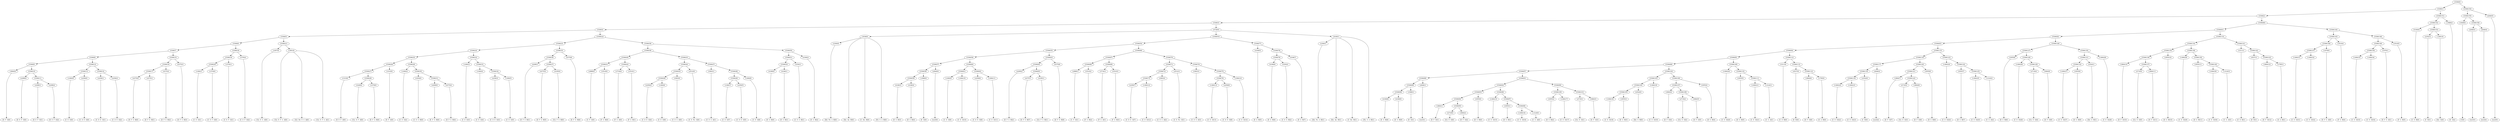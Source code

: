 digraph sample{
"L3664(0)"->"[D  F  G](0)"
"L2298(0)"->"[D  E  F  G](0)"
"L2298(1)"->"[D  E  F  G](1)"
"L2298(2)"->"[D  E  F  G](2)"
"L5306(11)"->"L2298(1)"
"L5306(11)"->"L2298(2)"
"L5306(10)"->"L2298(0)"
"L5306(10)"->"L5306(11)"
"L5306(9)"->"L3664(0)"
"L5306(9)"->"L5306(10)"
"L1484(0)"->"[C  E  G](0)"
"L2256(0)"->"[C  D  E  G](0)"
"L5306(13)"->"L1484(0)"
"L5306(13)"->"L2256(0)"
"L2256(1)"->"[C  D  E  G](1)"
"L2256(2)"->"[C  D  E  G](2)"
"L5306(14)"->"L2256(1)"
"L5306(14)"->"L2256(2)"
"L5306(12)"->"L5306(13)"
"L5306(12)"->"L5306(14)"
"L5306(8)"->"L5306(9)"
"L5306(8)"->"L5306(12)"
"L4375(0)"->"[D  F  G  B](0)"
"L4375(1)"->"[D  F  G  B](1)"
"L5306(17)"->"L4375(0)"
"L5306(17)"->"L4375(1)"
"L4375(2)"->"[D  F  G  B](2)"
"L5306(16)"->"L5306(17)"
"L5306(16)"->"L4375(2)"
"L4375(3)"->"[D  F  G  B](3)"
"L5306(15)"->"L5306(16)"
"L5306(15)"->"L4375(3)"
"L5306(7)"->"L5306(8)"
"L5306(7)"->"L5306(15)"
"L1484(1)"->"[C  E  G](1)"
"L1576(0)"->"[C  E  F  G](0)"
"L5306(20)"->"L1484(1)"
"L5306(20)"->"L1576(0)"
"L1576(1)"->"[C  E  F  G](1)"
"L5306(19)"->"L5306(20)"
"L5306(19)"->"L1576(1)"
"L1576(2)"->"[C  E  F  G](2)"
"L5306(18)"->"L5306(19)"
"L5306(18)"->"L1576(2)"
"L5306(6)"->"L5306(7)"
"L5306(6)"->"L5306(18)"
"L1857(0)"->"[Cis  E  G  A](0)"
"L1691(0)"->"[Cis  E  F  G  A](0)"
"L1691(0)"->"[Cis  Dis  E  G  A](0)"
"L1691(0)"->"[Cis  E  F  G  A](1)"
"L5306(21)"->"L1857(0)"
"L5306(21)"->"L1691(0)"
"L5306(5)"->"L5306(6)"
"L5306(5)"->"L5306(21)"
"L1515(0)"->"[D  E  F  A](0)"
"L3249(0)"->"[Cis  D  F  A](0)"
"L3378(0)"->"[D  F  A  B](0)"
"L5306(28)"->"L3249(0)"
"L5306(28)"->"L3378(0)"
"L5306(27)"->"L1515(0)"
"L5306(27)"->"L5306(28)"
"L3103(0)"->"[D  F  A](0)"
"L5306(26)"->"L5306(27)"
"L5306(26)"->"L3103(0)"
"L1484(2)"->"[C  E  G](2)"
"L3254(0)"->"[C  E  G  B](0)"
"L4299(0)"->"[E  F  G  B](0)"
"L4375(4)"->"[D  F  G  B](4)"
"L5306(31)"->"L4299(0)"
"L5306(31)"->"L4375(4)"
"L5306(30)"->"L3254(0)"
"L5306(30)"->"L5306(31)"
"L5306(29)"->"L1484(2)"
"L5306(29)"->"L5306(30)"
"L5306(25)"->"L5306(26)"
"L5306(25)"->"L5306(29)"
"L1484(3)"->"[C  E  G](3)"
"L1484(4)"->"[C  E  G](4)"
"L2256(3)"->"[C  D  E  G](3)"
"L1484(5)"->"[C  E  G](5)"
"L5306(34)"->"L2256(3)"
"L5306(34)"->"L1484(5)"
"L5306(33)"->"L1484(4)"
"L5306(33)"->"L5306(34)"
"L5306(32)"->"L1484(3)"
"L5306(32)"->"L5306(33)"
"L5306(24)"->"L5306(25)"
"L5306(24)"->"L5306(32)"
"L4299(1)"->"[E  F  G  B](1)"
"L4375(5)"->"[D  F  G  B](5)"
"L4185(0)"->"[Cis  F  G  B](0)"
"L5306(37)"->"L4375(5)"
"L5306(37)"->"L4185(0)"
"L5306(36)"->"L4299(1)"
"L5306(36)"->"L5306(37)"
"L4375(6)"->"[D  F  G  B](6)"
"L5306(35)"->"L5306(36)"
"L5306(35)"->"L4375(6)"
"L5306(23)"->"L5306(24)"
"L5306(23)"->"L5306(35)"
"L2888(0)"->"[C  F  G](0)"
"L3510(0)"->"[F  G  B](0)"
"L5306(41)"->"L2888(0)"
"L5306(41)"->"L3510(0)"
"L3734(0)"->"[F  G  A](0)"
"L3510(1)"->"[F  G  B](1)"
"L5306(42)"->"L3734(0)"
"L5306(42)"->"L3510(1)"
"L5306(40)"->"L5306(41)"
"L5306(40)"->"L5306(42)"
"L2256(4)"->"[C  D  E  G](4)"
"L1484(6)"->"[C  E  G](6)"
"L5306(46)"->"L2256(4)"
"L5306(46)"->"L1484(6)"
"L3083(0)"->"[C  E  G  A](0)"
"L5306(45)"->"L5306(46)"
"L5306(45)"->"L3083(0)"
"L2512(0)"->"[C  E  Fis  G](0)"
"L5306(44)"->"L5306(45)"
"L5306(44)"->"L2512(0)"
"L3083(1)"->"[C  E  G  A](1)"
"L1484(7)"->"[C  E  G](7)"
"L2256(5)"->"[C  D  E  G](5)"
"L5306(49)"->"L1484(7)"
"L5306(49)"->"L2256(5)"
"L1484(8)"->"[C  E  G](8)"
"L5306(48)"->"L5306(49)"
"L5306(48)"->"L1484(8)"
"L5306(47)"->"L3083(1)"
"L5306(47)"->"L5306(48)"
"L5306(43)"->"L5306(44)"
"L5306(43)"->"L5306(47)"
"L5306(39)"->"L5306(40)"
"L5306(39)"->"L5306(43)"
"L4166(0)"->"[E  G  B](0)"
"L4166(1)"->"[E  G  B](1)"
"L5306(52)"->"L4166(0)"
"L5306(52)"->"L4166(1)"
"L3254(1)"->"[C  E  G  B](1)"
"L5306(51)"->"L5306(52)"
"L5306(51)"->"L3254(1)"
"L4166(2)"->"[E  G  B](2)"
"L5306(50)"->"L5306(51)"
"L5306(50)"->"L4166(2)"
"L5306(38)"->"L5306(39)"
"L5306(38)"->"L5306(50)"
"L5306(22)"->"L5306(23)"
"L5306(22)"->"L5306(38)"
"L5306(4)"->"L5306(5)"
"L5306(4)"->"L5306(22)"
"L2300(0)"->"[Dis  Fis  A  B](0)"
"L3038(0)"->"[Dis  Ais  B](0)"
"L3038(0)"->"[C  Dis  B](0)"
"L3038(0)"->"L2300(0)"
"L3038(0)"->"[Fis  G  A  B](0)"
"L4166(3)"->"[E  G  B](3)"
"L4166(4)"->"[E  G  B](4)"
"L5306(59)"->"L4166(3)"
"L5306(59)"->"L4166(4)"
"L1968(0)"->"[E  G](0)"
"L5306(58)"->"L5306(59)"
"L5306(58)"->"L1968(0)"
"L2646(0)"->"[rest](0)"
"L5306(57)"->"L5306(58)"
"L5306(57)"->"L2646(0)"
"L1484(9)"->"[C  E  G](9)"
"L1484(10)"->"[C  E  G](10)"
"L5306(61)"->"L1484(9)"
"L5306(61)"->"L1484(10)"
"L2256(6)"->"[C  D  E  G](6)"
"L1484(11)"->"[C  E  G](11)"
"L5306(62)"->"L2256(6)"
"L5306(62)"->"L1484(11)"
"L5306(60)"->"L5306(61)"
"L5306(60)"->"L5306(62)"
"L5306(56)"->"L5306(57)"
"L5306(56)"->"L5306(60)"
"L4299(2)"->"[E  F  G  B](2)"
"L4375(7)"->"[D  F  G  B](7)"
"L4185(1)"->"[Cis  F  G  B](1)"
"L5306(65)"->"L4375(7)"
"L5306(65)"->"L4185(1)"
"L5306(64)"->"L4299(2)"
"L5306(64)"->"L5306(65)"
"L4375(8)"->"[D  F  G  B](8)"
"L5306(63)"->"L5306(64)"
"L5306(63)"->"L4375(8)"
"L5306(55)"->"L5306(56)"
"L5306(55)"->"L5306(63)"
"L2888(1)"->"[C  F  G](1)"
"L3510(2)"->"[F  G  B](2)"
"L5306(68)"->"L2888(1)"
"L5306(68)"->"L3510(2)"
"L3734(1)"->"[F  G  A](1)"
"L3510(3)"->"[F  G  B](3)"
"L5306(69)"->"L3734(1)"
"L5306(69)"->"L3510(3)"
"L5306(67)"->"L5306(68)"
"L5306(67)"->"L5306(69)"
"L2256(7)"->"[C  D  E  G](7)"
"L1484(12)"->"[C  E  G](12)"
"L5306(73)"->"L2256(7)"
"L5306(73)"->"L1484(12)"
"L3083(2)"->"[C  E  G  A](2)"
"L5306(72)"->"L5306(73)"
"L5306(72)"->"L3083(2)"
"L2512(1)"->"[C  E  Fis  G](1)"
"L5306(71)"->"L5306(72)"
"L5306(71)"->"L2512(1)"
"L3083(3)"->"[C  E  G  A](3)"
"L1484(13)"->"[C  E  G](13)"
"L2256(8)"->"[C  D  E  G](8)"
"L5306(76)"->"L1484(13)"
"L5306(76)"->"L2256(8)"
"L1484(14)"->"[C  E  G](14)"
"L5306(75)"->"L5306(76)"
"L5306(75)"->"L1484(14)"
"L5306(74)"->"L3083(3)"
"L5306(74)"->"L5306(75)"
"L5306(70)"->"L5306(71)"
"L5306(70)"->"L5306(74)"
"L5306(66)"->"L5306(67)"
"L5306(66)"->"L5306(70)"
"L5306(54)"->"L5306(55)"
"L5306(54)"->"L5306(66)"
"L4166(5)"->"[E  G  B](5)"
"L4166(6)"->"[E  G  B](6)"
"L3254(2)"->"[C  E  G  B](2)"
"L5306(79)"->"L4166(6)"
"L5306(79)"->"L3254(2)"
"L4166(7)"->"[E  G  B](7)"
"L5306(78)"->"L5306(79)"
"L5306(78)"->"L4166(7)"
"L5306(77)"->"L4166(5)"
"L5306(77)"->"L5306(78)"
"L5306(53)"->"L5306(54)"
"L5306(53)"->"L5306(77)"
"L2300(1)"->"[Dis  Fis  A  B](1)"
"L3038(1)"->"[Dis  Ais  B](1)"
"L3038(1)"->"[C  Dis  B](1)"
"L3038(1)"->"L2300(1)"
"L3038(1)"->"[Fis  G  A  B](1)"
"L4726(0)"->"L3038(0)"
"L4726(0)"->"L5306(53)"
"L4726(0)"->"L3038(1)"
"L5306(3)"->"L5306(4)"
"L5306(3)"->"L4726(0)"
"L4166(8)"->"[E  G  B](8)"
"L4166(9)"->"[E  G  B](9)"
"L5306(90)"->"L4166(8)"
"L5306(90)"->"L4166(9)"
"L1968(1)"->"[E  G](1)"
"L5306(89)"->"L5306(90)"
"L5306(89)"->"L1968(1)"
"L2646(1)"->"[rest](1)"
"L5306(88)"->"L5306(89)"
"L5306(88)"->"L2646(1)"
"L3664(1)"->"[D  F  G](1)"
"L2719(0)"->"[Cis  E  G](0)"
"L3664(2)"->"[D  F  G](2)"
"L5306(95)"->"L2719(0)"
"L5306(95)"->"L3664(2)"
"L5306(94)"->"L3664(1)"
"L5306(94)"->"L5306(95)"
"L3055(0)"->"[D  G  B](0)"
"L5306(93)"->"L5306(94)"
"L5306(93)"->"L3055(0)"
"L1484(15)"->"[C  E  G](15)"
"L3055(1)"->"[D  G  B](1)"
"L1484(16)"->"[C  E  G](16)"
"L-2124(0)"->"[C  G  A](0)"
"L5306(98)"->"L1484(16)"
"L5306(98)"->"L-2124(0)"
"L5306(97)"->"L3055(1)"
"L5306(97)"->"L5306(98)"
"L5306(96)"->"L1484(15)"
"L5306(96)"->"L5306(97)"
"L5306(92)"->"L5306(93)"
"L5306(92)"->"L5306(96)"
"L3055(2)"->"[D  G  B](2)"
"L1484(17)"->"[C  E  G](17)"
"L5306(100)"->"L3055(2)"
"L5306(100)"->"L1484(17)"
"L2719(1)"->"[Cis  E  G](1)"
"L3664(3)"->"[D  F  G](3)"
"L5306(101)"->"L2719(1)"
"L5306(101)"->"L3664(3)"
"L5306(99)"->"L5306(100)"
"L5306(99)"->"L5306(101)"
"L5306(91)"->"L5306(92)"
"L5306(91)"->"L5306(99)"
"L5306(87)"->"L5306(88)"
"L5306(87)"->"L5306(91)"
"L1484(18)"->"[C  E  G](18)"
"L3055(3)"->"[D  G  B](3)"
"L5306(105)"->"L1484(18)"
"L5306(105)"->"L3055(3)"
"L2524(0)"->"[Dis  G  B](0)"
"L5306(104)"->"L5306(105)"
"L5306(104)"->"L2524(0)"
"L1484(19)"->"[C  E  G](19)"
"L5306(103)"->"L5306(104)"
"L5306(103)"->"L1484(19)"
"L3664(4)"->"[D  F  G](4)"
"L2719(2)"->"[Cis  E  G](2)"
"L3664(5)"->"[D  F  G](5)"
"L5306(108)"->"L2719(2)"
"L5306(108)"->"L3664(5)"
"L5306(107)"->"L3664(4)"
"L5306(107)"->"L5306(108)"
"L3055(4)"->"[D  G  B](4)"
"L5306(106)"->"L5306(107)"
"L5306(106)"->"L3055(4)"
"L5306(102)"->"L5306(103)"
"L5306(102)"->"L5306(106)"
"L5306(86)"->"L5306(87)"
"L5306(86)"->"L5306(102)"
"L1484(20)"->"[C  E  G](20)"
"L3055(5)"->"[D  G  B](5)"
"L1484(21)"->"[C  E  G](21)"
"L-2124(1)"->"[C  G  A](1)"
"L5306(111)"->"L1484(21)"
"L5306(111)"->"L-2124(1)"
"L5306(110)"->"L3055(5)"
"L5306(110)"->"L5306(111)"
"L5306(109)"->"L1484(20)"
"L5306(109)"->"L5306(110)"
"L5306(85)"->"L5306(86)"
"L5306(85)"->"L5306(109)"
"L3311(0)"->"[C  D  B](0)"
"L4537(0)"->"[D  E](0)"
"L3664(6)"->"[D  F  G](6)"
"L1785(0)"->"[G  A  B](0)"
"L5306(114)"->"L3664(6)"
"L5306(114)"->"L1785(0)"
"L5306(113)"->"L4537(0)"
"L5306(113)"->"L5306(114)"
"L5306(112)"->"L3311(0)"
"L5306(112)"->"L5306(113)"
"L5306(84)"->"L5306(85)"
"L5306(84)"->"L5306(112)"
"L1484(22)"->"[C  E  G](22)"
"L1484(23)"->"[C  E  G](23)"
"L5306(119)"->"L1484(22)"
"L5306(119)"->"L1484(23)"
"L2352(0)"->"[C  E](0)"
"L5306(118)"->"L5306(119)"
"L5306(118)"->"L2352(0)"
"L2646(2)"->"[rest](2)"
"L5306(117)"->"L5306(118)"
"L5306(117)"->"L2646(2)"
"L3664(7)"->"[D  F  G](7)"
"L2719(3)"->"[Cis  E  G](3)"
"L3664(8)"->"[D  F  G](8)"
"L5306(122)"->"L2719(3)"
"L5306(122)"->"L3664(8)"
"L5306(121)"->"L3664(7)"
"L5306(121)"->"L5306(122)"
"L3055(6)"->"[D  G  B](6)"
"L5306(120)"->"L5306(121)"
"L5306(120)"->"L3055(6)"
"L5306(116)"->"L5306(117)"
"L5306(116)"->"L5306(120)"
"L1484(24)"->"[C  E  G](24)"
"L3055(7)"->"[D  G  B](7)"
"L1484(25)"->"[C  E  G](25)"
"L-2124(2)"->"[C  G  A](2)"
"L5306(125)"->"L1484(25)"
"L5306(125)"->"L-2124(2)"
"L5306(124)"->"L3055(7)"
"L5306(124)"->"L5306(125)"
"L5306(123)"->"L1484(24)"
"L5306(123)"->"L5306(124)"
"L5306(115)"->"L5306(116)"
"L5306(115)"->"L5306(123)"
"L5306(83)"->"L5306(84)"
"L5306(83)"->"L5306(115)"
"L3055(8)"->"[D  G  B](8)"
"L1484(26)"->"[C  E  G](26)"
"L2719(4)"->"[Cis  E  G](4)"
"L3664(9)"->"[D  F  G](9)"
"L5306(129)"->"L2719(4)"
"L5306(129)"->"L3664(9)"
"L5306(128)"->"L1484(26)"
"L5306(128)"->"L5306(129)"
"L5306(127)"->"L3055(8)"
"L5306(127)"->"L5306(128)"
"L1484(27)"->"[C  E  G](27)"
"L3055(9)"->"[D  G  B](9)"
"L5306(132)"->"L1484(27)"
"L5306(132)"->"L3055(9)"
"L2524(1)"->"[Dis  G  B](1)"
"L5306(131)"->"L5306(132)"
"L5306(131)"->"L2524(1)"
"L1484(28)"->"[C  E  G](28)"
"L5306(130)"->"L5306(131)"
"L5306(130)"->"L1484(28)"
"L5306(126)"->"L5306(127)"
"L5306(126)"->"L5306(130)"
"L5306(82)"->"L5306(83)"
"L5306(82)"->"L5306(126)"
"L3664(10)"->"[D  F  G](10)"
"L2719(5)"->"[Cis  E  G](5)"
"L3664(11)"->"[D  F  G](11)"
"L5306(137)"->"L2719(5)"
"L5306(137)"->"L3664(11)"
"L5306(136)"->"L3664(10)"
"L5306(136)"->"L5306(137)"
"L3055(10)"->"[D  G  B](10)"
"L5306(135)"->"L5306(136)"
"L5306(135)"->"L3055(10)"
"L1484(29)"->"[C  E  G](29)"
"L3055(11)"->"[D  G  B](11)"
"L1484(30)"->"[C  E  G](30)"
"L-2124(3)"->"[C  G  A](3)"
"L5306(140)"->"L1484(30)"
"L5306(140)"->"L-2124(3)"
"L5306(139)"->"L3055(11)"
"L5306(139)"->"L5306(140)"
"L5306(138)"->"L1484(29)"
"L5306(138)"->"L5306(139)"
"L5306(134)"->"L5306(135)"
"L5306(134)"->"L5306(138)"
"L3311(1)"->"[C  D  B](1)"
"L4537(1)"->"[D  E](1)"
"L3664(12)"->"[D  F  G](12)"
"L1785(1)"->"[G  A  B](1)"
"L5306(143)"->"L3664(12)"
"L5306(143)"->"L1785(1)"
"L5306(142)"->"L4537(1)"
"L5306(142)"->"L5306(143)"
"L5306(141)"->"L3311(1)"
"L5306(141)"->"L5306(142)"
"L5306(133)"->"L5306(134)"
"L5306(133)"->"L5306(141)"
"L5306(81)"->"L5306(82)"
"L5306(81)"->"L5306(133)"
"L1484(31)"->"[C  E  G](31)"
"L1484(32)"->"[C  E  G](32)"
"L5306(147)"->"L1484(31)"
"L5306(147)"->"L1484(32)"
"L1679(0)"->"[D  F  G  A](0)"
"L5306(146)"->"L5306(147)"
"L5306(146)"->"L1679(0)"
"L3510(4)"->"[F  G  B](4)"
"L5306(145)"->"L5306(146)"
"L5306(145)"->"L3510(4)"
"L1484(33)"->"[C  E  G](33)"
"L1484(34)"->"[C  E  G](34)"
"L5306(150)"->"L1484(33)"
"L5306(150)"->"L1484(34)"
"L1679(1)"->"[D  F  G  A](1)"
"L5306(149)"->"L5306(150)"
"L5306(149)"->"L1679(1)"
"L3510(5)"->"[F  G  B](5)"
"L5306(148)"->"L5306(149)"
"L5306(148)"->"L3510(5)"
"L5306(144)"->"L5306(145)"
"L5306(144)"->"L5306(148)"
"L5306(80)"->"L5306(81)"
"L5306(80)"->"L5306(144)"
"L5306(2)"->"L5306(3)"
"L5306(2)"->"L5306(80)"
"L5190(0)"->"[C  E  B](0)"
"L2352(1)"->"[C  E](1)"
"L-2081(0)"->"[Dis  G](0)"
"L5306(153)"->"L2352(1)"
"L5306(153)"->"L-2081(0)"
"L5306(152)"->"L5190(0)"
"L5306(152)"->"L5306(153)"
"L1968(2)"->"[E  G](2)"
"L5306(151)"->"L5306(152)"
"L5306(151)"->"L1968(2)"
"L5306(1)"->"L5306(2)"
"L5306(1)"->"L5306(151)"
"L3449(0)"->"[C](0)"
"L2646(3)"->"[rest](3)"
"L2646(4)"->"[rest](4)"
"L5306(156)"->"L2646(3)"
"L5306(156)"->"L2646(4)"
"L5306(155)"->"L3449(0)"
"L5306(155)"->"L5306(156)"
"L2646(5)"->"[rest](5)"
"L5306(154)"->"L5306(155)"
"L5306(154)"->"L2646(5)"
"L5306(0)"->"L5306(1)"
"L5306(0)"->"L5306(154)"
{rank = min; "L5306(0)"}
{rank = same; "L5306(1)"; "L5306(154)";}
{rank = same; "L5306(2)"; "L5306(151)"; "L5306(155)"; "L2646(5)";}
{rank = same; "L5306(3)"; "L5306(80)"; "L5306(152)"; "L1968(2)"; "L3449(0)"; "L5306(156)";}
{rank = same; "L5306(4)"; "L4726(0)"; "L5306(81)"; "L5306(144)"; "L5190(0)"; "L5306(153)"; "L2646(3)"; "L2646(4)";}
{rank = same; "L5306(5)"; "L5306(22)"; "L3038(0)"; "L5306(53)"; "L3038(1)"; "L5306(82)"; "L5306(133)"; "L5306(145)"; "L5306(148)"; "L2352(1)"; "L-2081(0)";}
{rank = same; "L5306(6)"; "L5306(21)"; "L5306(23)"; "L5306(38)"; "L2300(0)"; "L5306(54)"; "L5306(77)"; "L2300(1)"; "L5306(83)"; "L5306(126)"; "L5306(134)"; "L5306(141)"; "L5306(146)"; "L3510(4)"; "L5306(149)"; "L3510(5)";}
{rank = same; "L5306(7)"; "L5306(18)"; "L1857(0)"; "L1691(0)"; "L5306(24)"; "L5306(35)"; "L5306(39)"; "L5306(50)"; "L5306(55)"; "L5306(66)"; "L4166(5)"; "L5306(78)"; "L5306(84)"; "L5306(115)"; "L5306(127)"; "L5306(130)"; "L5306(135)"; "L5306(138)"; "L3311(1)"; "L5306(142)"; "L5306(147)"; "L1679(0)"; "L5306(150)"; "L1679(1)";}
{rank = same; "L5306(8)"; "L5306(15)"; "L5306(19)"; "L1576(2)"; "L5306(25)"; "L5306(32)"; "L5306(36)"; "L4375(6)"; "L5306(40)"; "L5306(43)"; "L5306(51)"; "L4166(2)"; "L5306(56)"; "L5306(63)"; "L5306(67)"; "L5306(70)"; "L5306(79)"; "L4166(7)"; "L5306(85)"; "L5306(112)"; "L5306(116)"; "L5306(123)"; "L3055(8)"; "L5306(128)"; "L5306(131)"; "L1484(28)"; "L5306(136)"; "L3055(10)"; "L1484(29)"; "L5306(139)"; "L4537(1)"; "L5306(143)"; "L1484(31)"; "L1484(32)"; "L1484(33)"; "L1484(34)";}
{rank = same; "L5306(9)"; "L5306(12)"; "L5306(16)"; "L4375(3)"; "L5306(20)"; "L1576(1)"; "L5306(26)"; "L5306(29)"; "L1484(3)"; "L5306(33)"; "L4299(1)"; "L5306(37)"; "L5306(41)"; "L5306(42)"; "L5306(44)"; "L5306(47)"; "L5306(52)"; "L3254(1)"; "L5306(57)"; "L5306(60)"; "L5306(64)"; "L4375(8)"; "L5306(68)"; "L5306(69)"; "L5306(71)"; "L5306(74)"; "L4166(6)"; "L3254(2)"; "L5306(86)"; "L5306(109)"; "L3311(0)"; "L5306(113)"; "L5306(117)"; "L5306(120)"; "L1484(24)"; "L5306(124)"; "L1484(26)"; "L5306(129)"; "L5306(132)"; "L2524(1)"; "L3664(10)"; "L5306(137)"; "L3055(11)"; "L5306(140)"; "L3664(12)"; "L1785(1)";}
{rank = same; "L3664(0)"; "L5306(10)"; "L5306(13)"; "L5306(14)"; "L5306(17)"; "L4375(2)"; "L1484(1)"; "L1576(0)"; "L5306(27)"; "L3103(0)"; "L1484(2)"; "L5306(30)"; "L1484(4)"; "L5306(34)"; "L4375(5)"; "L4185(0)"; "L2888(0)"; "L3510(0)"; "L3734(0)"; "L3510(1)"; "L5306(45)"; "L2512(0)"; "L3083(1)"; "L5306(48)"; "L4166(0)"; "L4166(1)"; "L5306(58)"; "L2646(0)"; "L5306(61)"; "L5306(62)"; "L4299(2)"; "L5306(65)"; "L2888(1)"; "L3510(2)"; "L3734(1)"; "L3510(3)"; "L5306(72)"; "L2512(1)"; "L3083(3)"; "L5306(75)"; "L5306(87)"; "L5306(102)"; "L1484(20)"; "L5306(110)"; "L4537(0)"; "L5306(114)"; "L5306(118)"; "L2646(2)"; "L5306(121)"; "L3055(6)"; "L3055(7)"; "L5306(125)"; "L2719(4)"; "L3664(9)"; "L1484(27)"; "L3055(9)"; "L2719(5)"; "L3664(11)"; "L1484(30)"; "L-2124(3)";}
{rank = same; "L2298(0)"; "L5306(11)"; "L1484(0)"; "L2256(0)"; "L2256(1)"; "L2256(2)"; "L4375(0)"; "L4375(1)"; "L1515(0)"; "L5306(28)"; "L3254(0)"; "L5306(31)"; "L2256(3)"; "L1484(5)"; "L5306(46)"; "L3083(0)"; "L5306(49)"; "L1484(8)"; "L5306(59)"; "L1968(0)"; "L1484(9)"; "L1484(10)"; "L2256(6)"; "L1484(11)"; "L4375(7)"; "L4185(1)"; "L5306(73)"; "L3083(2)"; "L5306(76)"; "L1484(14)"; "L5306(88)"; "L5306(91)"; "L5306(103)"; "L5306(106)"; "L3055(5)"; "L5306(111)"; "L3664(6)"; "L1785(0)"; "L5306(119)"; "L2352(0)"; "L3664(7)"; "L5306(122)"; "L1484(25)"; "L-2124(2)";}
{rank = same; "L2298(1)"; "L2298(2)"; "L3249(0)"; "L3378(0)"; "L4299(0)"; "L4375(4)"; "L2256(4)"; "L1484(6)"; "L1484(7)"; "L2256(5)"; "L4166(3)"; "L4166(4)"; "L2256(7)"; "L1484(12)"; "L1484(13)"; "L2256(8)"; "L5306(89)"; "L2646(1)"; "L5306(92)"; "L5306(99)"; "L5306(104)"; "L1484(19)"; "L5306(107)"; "L3055(4)"; "L1484(21)"; "L-2124(1)"; "L1484(22)"; "L1484(23)"; "L2719(3)"; "L3664(8)";}
{rank = same; "L5306(90)"; "L1968(1)"; "L5306(93)"; "L5306(96)"; "L5306(100)"; "L5306(101)"; "L5306(105)"; "L2524(0)"; "L3664(4)"; "L5306(108)";}
{rank = same; "L4166(8)"; "L4166(9)"; "L5306(94)"; "L3055(0)"; "L1484(15)"; "L5306(97)"; "L3055(2)"; "L1484(17)"; "L2719(1)"; "L3664(3)"; "L1484(18)"; "L3055(3)"; "L2719(2)"; "L3664(5)";}
{rank = same; "L3664(1)"; "L5306(95)"; "L3055(1)"; "L5306(98)";}
{rank = same; "L2719(0)"; "L3664(2)"; "L1484(16)"; "L-2124(0)";}
{rank = max; "[C  D  B](0)"; "[C  D  B](1)"; "[C  D  E  G](0)"; "[C  D  E  G](1)"; "[C  D  E  G](2)"; "[C  D  E  G](3)"; "[C  D  E  G](4)"; "[C  D  E  G](5)"; "[C  D  E  G](6)"; "[C  D  E  G](7)"; "[C  D  E  G](8)"; "[C  Dis  B](0)"; "[C  Dis  B](1)"; "[C  E  B](0)"; "[C  E  F  G](0)"; "[C  E  F  G](1)"; "[C  E  F  G](2)"; "[C  E  Fis  G](0)"; "[C  E  Fis  G](1)"; "[C  E  G  A](0)"; "[C  E  G  A](1)"; "[C  E  G  A](2)"; "[C  E  G  A](3)"; "[C  E  G  B](0)"; "[C  E  G  B](1)"; "[C  E  G  B](2)"; "[C  E  G](0)"; "[C  E  G](1)"; "[C  E  G](10)"; "[C  E  G](11)"; "[C  E  G](12)"; "[C  E  G](13)"; "[C  E  G](14)"; "[C  E  G](15)"; "[C  E  G](16)"; "[C  E  G](17)"; "[C  E  G](18)"; "[C  E  G](19)"; "[C  E  G](2)"; "[C  E  G](20)"; "[C  E  G](21)"; "[C  E  G](22)"; "[C  E  G](23)"; "[C  E  G](24)"; "[C  E  G](25)"; "[C  E  G](26)"; "[C  E  G](27)"; "[C  E  G](28)"; "[C  E  G](29)"; "[C  E  G](3)"; "[C  E  G](30)"; "[C  E  G](31)"; "[C  E  G](32)"; "[C  E  G](33)"; "[C  E  G](34)"; "[C  E  G](4)"; "[C  E  G](5)"; "[C  E  G](6)"; "[C  E  G](7)"; "[C  E  G](8)"; "[C  E  G](9)"; "[C  E](0)"; "[C  E](1)"; "[C  F  G](0)"; "[C  F  G](1)"; "[C  G  A](0)"; "[C  G  A](1)"; "[C  G  A](2)"; "[C  G  A](3)"; "[C](0)"; "[Cis  D  F  A](0)"; "[Cis  Dis  E  G  A](0)"; "[Cis  E  F  G  A](0)"; "[Cis  E  F  G  A](1)"; "[Cis  E  G  A](0)"; "[Cis  E  G](0)"; "[Cis  E  G](1)"; "[Cis  E  G](2)"; "[Cis  E  G](3)"; "[Cis  E  G](4)"; "[Cis  E  G](5)"; "[Cis  F  G  B](0)"; "[Cis  F  G  B](1)"; "[D  E  F  A](0)"; "[D  E  F  G](0)"; "[D  E  F  G](1)"; "[D  E  F  G](2)"; "[D  E](0)"; "[D  E](1)"; "[D  F  A  B](0)"; "[D  F  A](0)"; "[D  F  G  A](0)"; "[D  F  G  A](1)"; "[D  F  G  B](0)"; "[D  F  G  B](1)"; "[D  F  G  B](2)"; "[D  F  G  B](3)"; "[D  F  G  B](4)"; "[D  F  G  B](5)"; "[D  F  G  B](6)"; "[D  F  G  B](7)"; "[D  F  G  B](8)"; "[D  F  G](0)"; "[D  F  G](1)"; "[D  F  G](10)"; "[D  F  G](11)"; "[D  F  G](12)"; "[D  F  G](2)"; "[D  F  G](3)"; "[D  F  G](4)"; "[D  F  G](5)"; "[D  F  G](6)"; "[D  F  G](7)"; "[D  F  G](8)"; "[D  F  G](9)"; "[D  G  B](0)"; "[D  G  B](1)"; "[D  G  B](10)"; "[D  G  B](11)"; "[D  G  B](2)"; "[D  G  B](3)"; "[D  G  B](4)"; "[D  G  B](5)"; "[D  G  B](6)"; "[D  G  B](7)"; "[D  G  B](8)"; "[D  G  B](9)"; "[Dis  Ais  B](0)"; "[Dis  Ais  B](1)"; "[Dis  Fis  A  B](0)"; "[Dis  Fis  A  B](1)"; "[Dis  G  B](0)"; "[Dis  G  B](1)"; "[Dis  G](0)"; "[E  F  G  B](0)"; "[E  F  G  B](1)"; "[E  F  G  B](2)"; "[E  G  B](0)"; "[E  G  B](1)"; "[E  G  B](2)"; "[E  G  B](3)"; "[E  G  B](4)"; "[E  G  B](5)"; "[E  G  B](6)"; "[E  G  B](7)"; "[E  G  B](8)"; "[E  G  B](9)"; "[E  G](0)"; "[E  G](1)"; "[E  G](2)"; "[F  G  A](0)"; "[F  G  A](1)"; "[F  G  B](0)"; "[F  G  B](1)"; "[F  G  B](2)"; "[F  G  B](3)"; "[F  G  B](4)"; "[F  G  B](5)"; "[Fis  G  A  B](0)"; "[Fis  G  A  B](1)"; "[G  A  B](0)"; "[G  A  B](1)"; "[rest](0)"; "[rest](1)"; "[rest](2)"; "[rest](3)"; "[rest](4)"; "[rest](5)";}
}